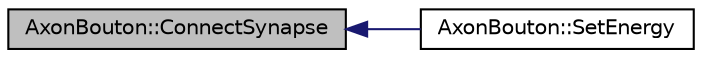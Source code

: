 digraph "AxonBouton::ConnectSynapse"
{
  edge [fontname="Helvetica",fontsize="10",labelfontname="Helvetica",labelfontsize="10"];
  node [fontname="Helvetica",fontsize="10",shape=record];
  rankdir="LR";
  Node1 [label="AxonBouton::ConnectSynapse",height=0.2,width=0.4,color="black", fillcolor="grey75", style="filled", fontcolor="black"];
  Node1 -> Node2 [dir="back",color="midnightblue",fontsize="10",style="solid",fontname="Helvetica"];
  Node2 [label="AxonBouton::SetEnergy",height=0.2,width=0.4,color="black", fillcolor="white", style="filled",URL="$class_axon_bouton.html#ab3905ed6c3db745c20b57cf408507f85"];
}
